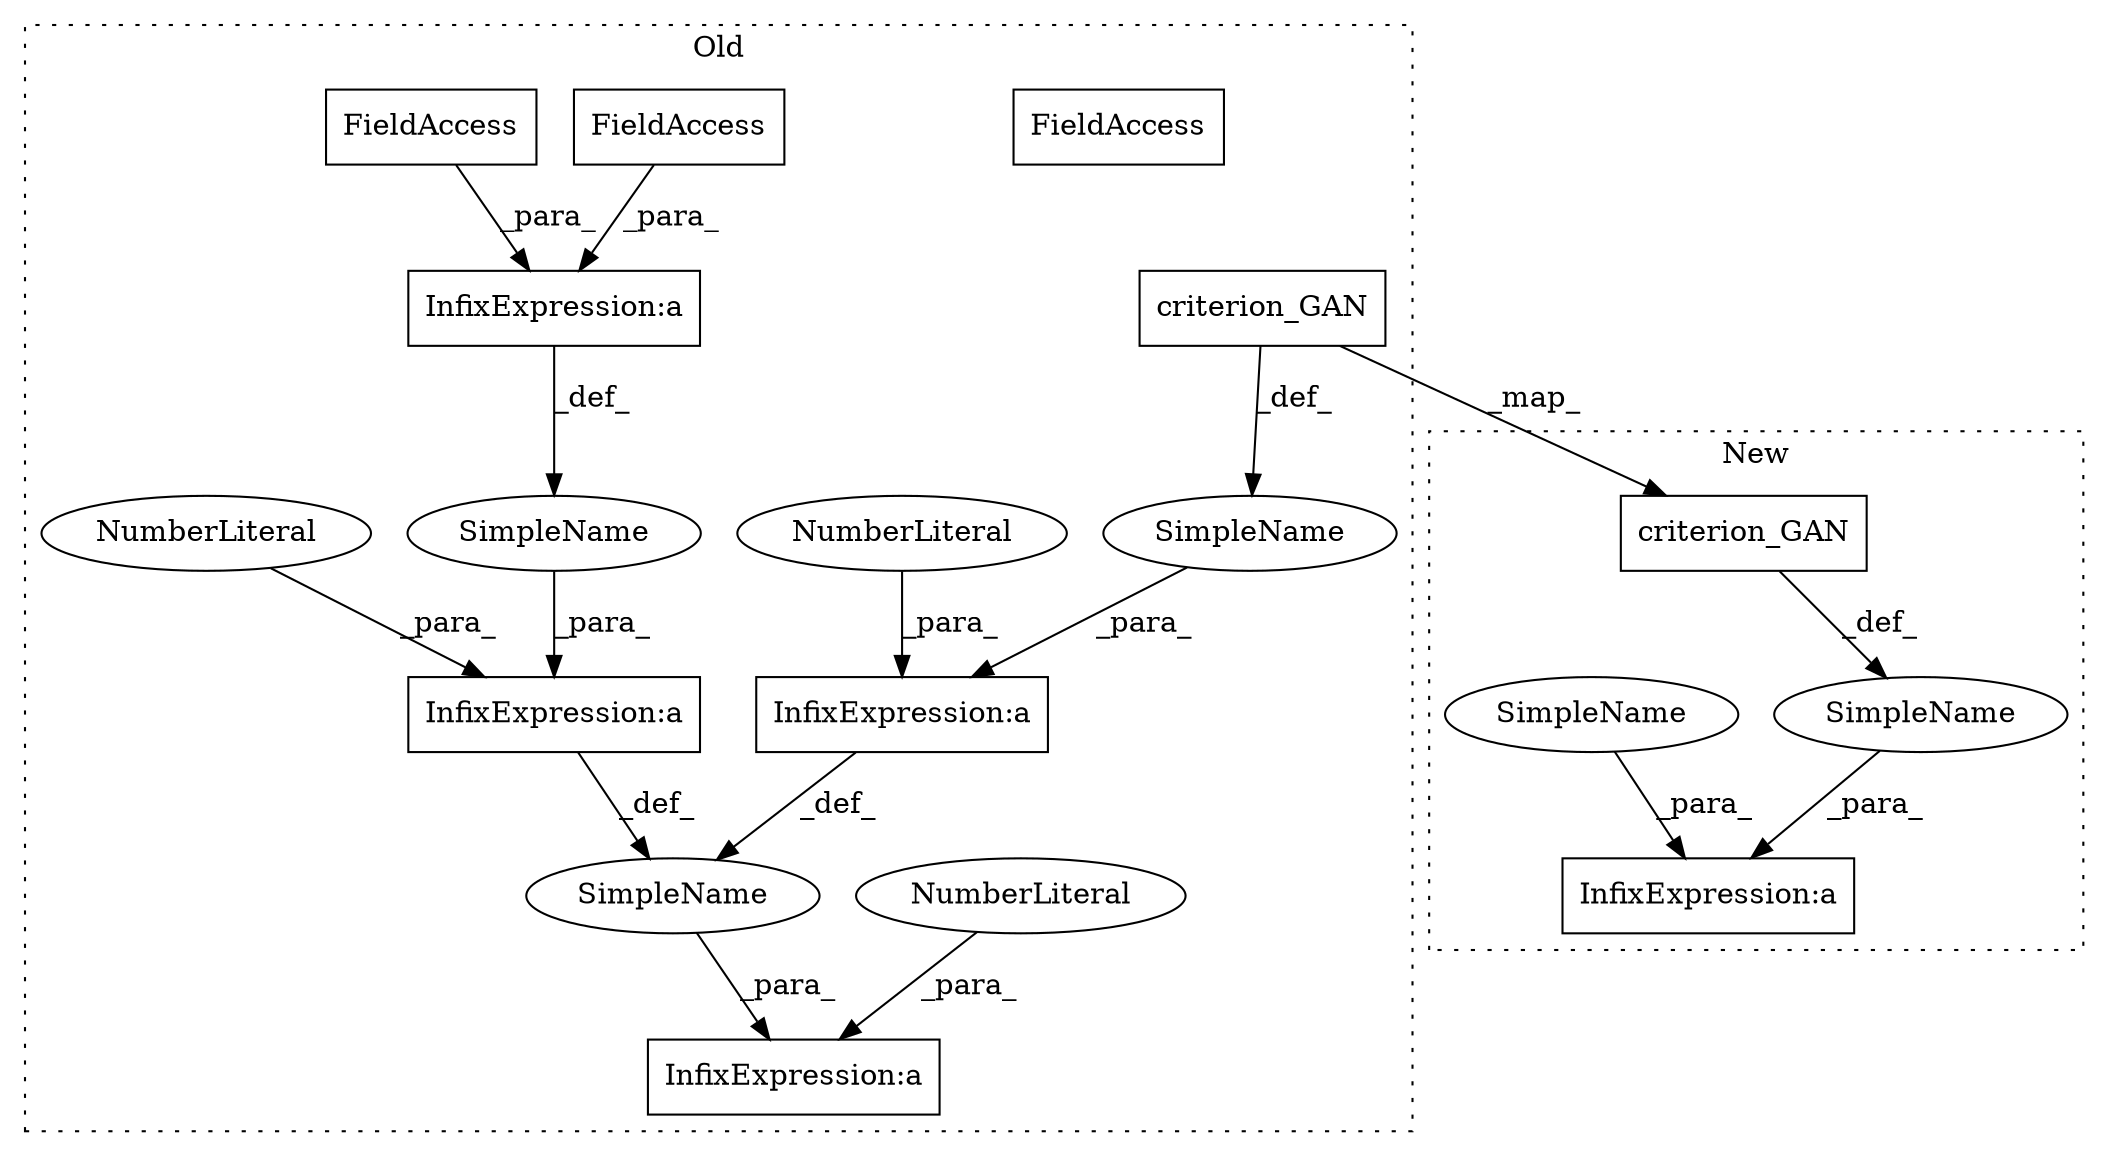digraph G {
subgraph cluster0 {
1 [label="criterion_GAN" a="32" s="8029,8055" l="14,1" shape="box"];
3 [label="SimpleName" a="42" s="" l="" shape="ellipse"];
4 [label="InfixExpression:a" a="27" s="8257" l="3" shape="box"];
5 [label="NumberLiteral" a="34" s="8260" l="1" shape="ellipse"];
6 [label="InfixExpression:a" a="27" s="7913" l="3" shape="box"];
7 [label="NumberLiteral" a="34" s="7916" l="1" shape="ellipse"];
8 [label="InfixExpression:a" a="27" s="7900" l="3" shape="box"];
9 [label="SimpleName" a="42" s="" l="" shape="ellipse"];
10 [label="SimpleName" a="42" s="" l="" shape="ellipse"];
11 [label="InfixExpression:a" a="27" s="8158" l="3" shape="box"];
12 [label="NumberLiteral" a="34" s="8161" l="1" shape="ellipse"];
16 [label="FieldAccess" a="22" s="7891" l="9" shape="box"];
17 [label="FieldAccess" a="22" s="7903" l="9" shape="box"];
18 [label="FieldAccess" a="22" s="7891" l="9" shape="box"];
label = "Old";
style="dotted";
}
subgraph cluster1 {
2 [label="criterion_GAN" a="32" s="7991,8017" l="14,1" shape="box"];
13 [label="SimpleName" a="42" s="" l="" shape="ellipse"];
14 [label="InfixExpression:a" a="27" s="8018" l="3" shape="box"];
15 [label="SimpleName" a="42" s="" l="" shape="ellipse"];
label = "New";
style="dotted";
}
1 -> 2 [label="_map_"];
1 -> 10 [label="_def_"];
2 -> 13 [label="_def_"];
3 -> 4 [label="_para_"];
5 -> 4 [label="_para_"];
6 -> 3 [label="_def_"];
7 -> 6 [label="_para_"];
8 -> 9 [label="_def_"];
9 -> 6 [label="_para_"];
10 -> 11 [label="_para_"];
11 -> 3 [label="_def_"];
12 -> 11 [label="_para_"];
13 -> 14 [label="_para_"];
15 -> 14 [label="_para_"];
17 -> 8 [label="_para_"];
18 -> 8 [label="_para_"];
}